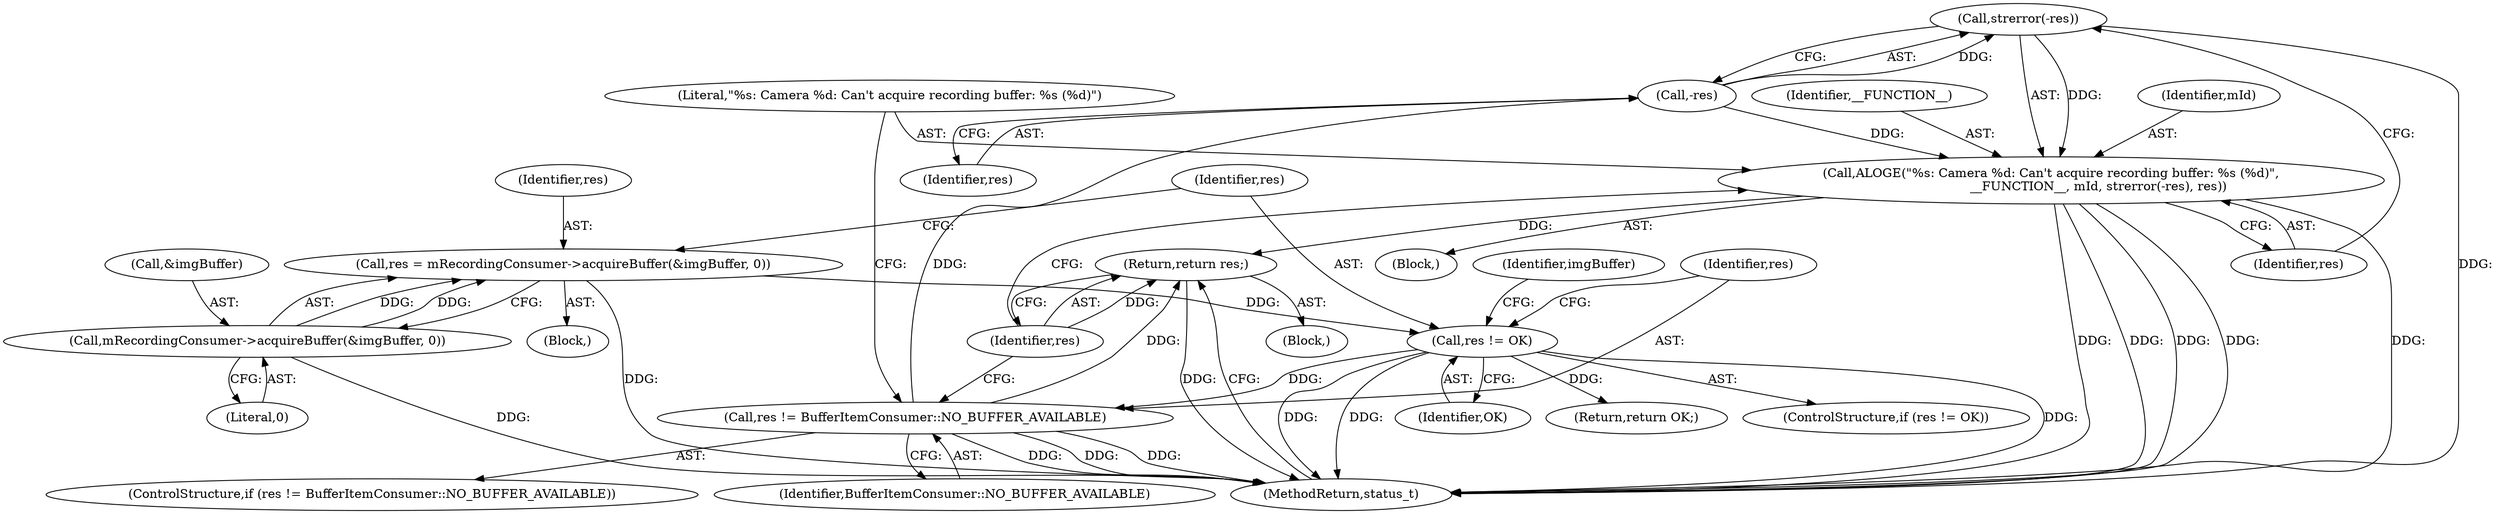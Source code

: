 digraph "0_Android_1f24c730ab6ca5aff1e3137b340b8aeaeda4bdbc_2@API" {
"1000142" [label="(Call,strerror(-res))"];
"1000143" [label="(Call,-res)"];
"1000134" [label="(Call,res != BufferItemConsumer::NO_BUFFER_AVAILABLE)"];
"1000129" [label="(Call,res != OK)"];
"1000122" [label="(Call,res = mRecordingConsumer->acquireBuffer(&imgBuffer, 0))"];
"1000124" [label="(Call,mRecordingConsumer->acquireBuffer(&imgBuffer, 0))"];
"1000138" [label="(Call,ALOGE(\"%s: Camera %d: Can't acquire recording buffer: %s (%d)\",\n                        __FUNCTION__, mId, strerror(-res), res))"];
"1000146" [label="(Return,return res;)"];
"1000128" [label="(ControlStructure,if (res != OK))"];
"1000146" [label="(Return,return res;)"];
"1000139" [label="(Literal,\"%s: Camera %d: Can't acquire recording buffer: %s (%d)\")"];
"1000127" [label="(Literal,0)"];
"1000136" [label="(Identifier,BufferItemConsumer::NO_BUFFER_AVAILABLE)"];
"1000138" [label="(Call,ALOGE(\"%s: Camera %d: Can't acquire recording buffer: %s (%d)\",\n                        __FUNCTION__, mId, strerror(-res), res))"];
"1000145" [label="(Identifier,res)"];
"1000137" [label="(Block,)"];
"1000135" [label="(Identifier,res)"];
"1000149" [label="(Identifier,imgBuffer)"];
"1000123" [label="(Identifier,res)"];
"1000122" [label="(Call,res = mRecordingConsumer->acquireBuffer(&imgBuffer, 0))"];
"1000141" [label="(Identifier,mId)"];
"1000120" [label="(Block,)"];
"1000397" [label="(MethodReturn,status_t)"];
"1000131" [label="(Identifier,OK)"];
"1000129" [label="(Call,res != OK)"];
"1000130" [label="(Identifier,res)"];
"1000147" [label="(Identifier,res)"];
"1000142" [label="(Call,strerror(-res))"];
"1000143" [label="(Call,-res)"];
"1000132" [label="(Block,)"];
"1000140" [label="(Identifier,__FUNCTION__)"];
"1000124" [label="(Call,mRecordingConsumer->acquireBuffer(&imgBuffer, 0))"];
"1000125" [label="(Call,&imgBuffer)"];
"1000133" [label="(ControlStructure,if (res != BufferItemConsumer::NO_BUFFER_AVAILABLE))"];
"1000150" [label="(Return,return OK;)"];
"1000134" [label="(Call,res != BufferItemConsumer::NO_BUFFER_AVAILABLE)"];
"1000144" [label="(Identifier,res)"];
"1000142" -> "1000138"  [label="AST: "];
"1000142" -> "1000143"  [label="CFG: "];
"1000143" -> "1000142"  [label="AST: "];
"1000145" -> "1000142"  [label="CFG: "];
"1000142" -> "1000397"  [label="DDG: "];
"1000142" -> "1000138"  [label="DDG: "];
"1000143" -> "1000142"  [label="DDG: "];
"1000143" -> "1000144"  [label="CFG: "];
"1000144" -> "1000143"  [label="AST: "];
"1000134" -> "1000143"  [label="DDG: "];
"1000143" -> "1000138"  [label="DDG: "];
"1000134" -> "1000133"  [label="AST: "];
"1000134" -> "1000136"  [label="CFG: "];
"1000135" -> "1000134"  [label="AST: "];
"1000136" -> "1000134"  [label="AST: "];
"1000139" -> "1000134"  [label="CFG: "];
"1000147" -> "1000134"  [label="CFG: "];
"1000134" -> "1000397"  [label="DDG: "];
"1000134" -> "1000397"  [label="DDG: "];
"1000134" -> "1000397"  [label="DDG: "];
"1000129" -> "1000134"  [label="DDG: "];
"1000134" -> "1000146"  [label="DDG: "];
"1000129" -> "1000128"  [label="AST: "];
"1000129" -> "1000131"  [label="CFG: "];
"1000130" -> "1000129"  [label="AST: "];
"1000131" -> "1000129"  [label="AST: "];
"1000135" -> "1000129"  [label="CFG: "];
"1000149" -> "1000129"  [label="CFG: "];
"1000129" -> "1000397"  [label="DDG: "];
"1000129" -> "1000397"  [label="DDG: "];
"1000129" -> "1000397"  [label="DDG: "];
"1000122" -> "1000129"  [label="DDG: "];
"1000129" -> "1000150"  [label="DDG: "];
"1000122" -> "1000120"  [label="AST: "];
"1000122" -> "1000124"  [label="CFG: "];
"1000123" -> "1000122"  [label="AST: "];
"1000124" -> "1000122"  [label="AST: "];
"1000130" -> "1000122"  [label="CFG: "];
"1000122" -> "1000397"  [label="DDG: "];
"1000124" -> "1000122"  [label="DDG: "];
"1000124" -> "1000122"  [label="DDG: "];
"1000124" -> "1000127"  [label="CFG: "];
"1000125" -> "1000124"  [label="AST: "];
"1000127" -> "1000124"  [label="AST: "];
"1000124" -> "1000397"  [label="DDG: "];
"1000138" -> "1000137"  [label="AST: "];
"1000138" -> "1000145"  [label="CFG: "];
"1000139" -> "1000138"  [label="AST: "];
"1000140" -> "1000138"  [label="AST: "];
"1000141" -> "1000138"  [label="AST: "];
"1000145" -> "1000138"  [label="AST: "];
"1000147" -> "1000138"  [label="CFG: "];
"1000138" -> "1000397"  [label="DDG: "];
"1000138" -> "1000397"  [label="DDG: "];
"1000138" -> "1000397"  [label="DDG: "];
"1000138" -> "1000397"  [label="DDG: "];
"1000138" -> "1000397"  [label="DDG: "];
"1000138" -> "1000146"  [label="DDG: "];
"1000146" -> "1000132"  [label="AST: "];
"1000146" -> "1000147"  [label="CFG: "];
"1000147" -> "1000146"  [label="AST: "];
"1000397" -> "1000146"  [label="CFG: "];
"1000146" -> "1000397"  [label="DDG: "];
"1000147" -> "1000146"  [label="DDG: "];
}
